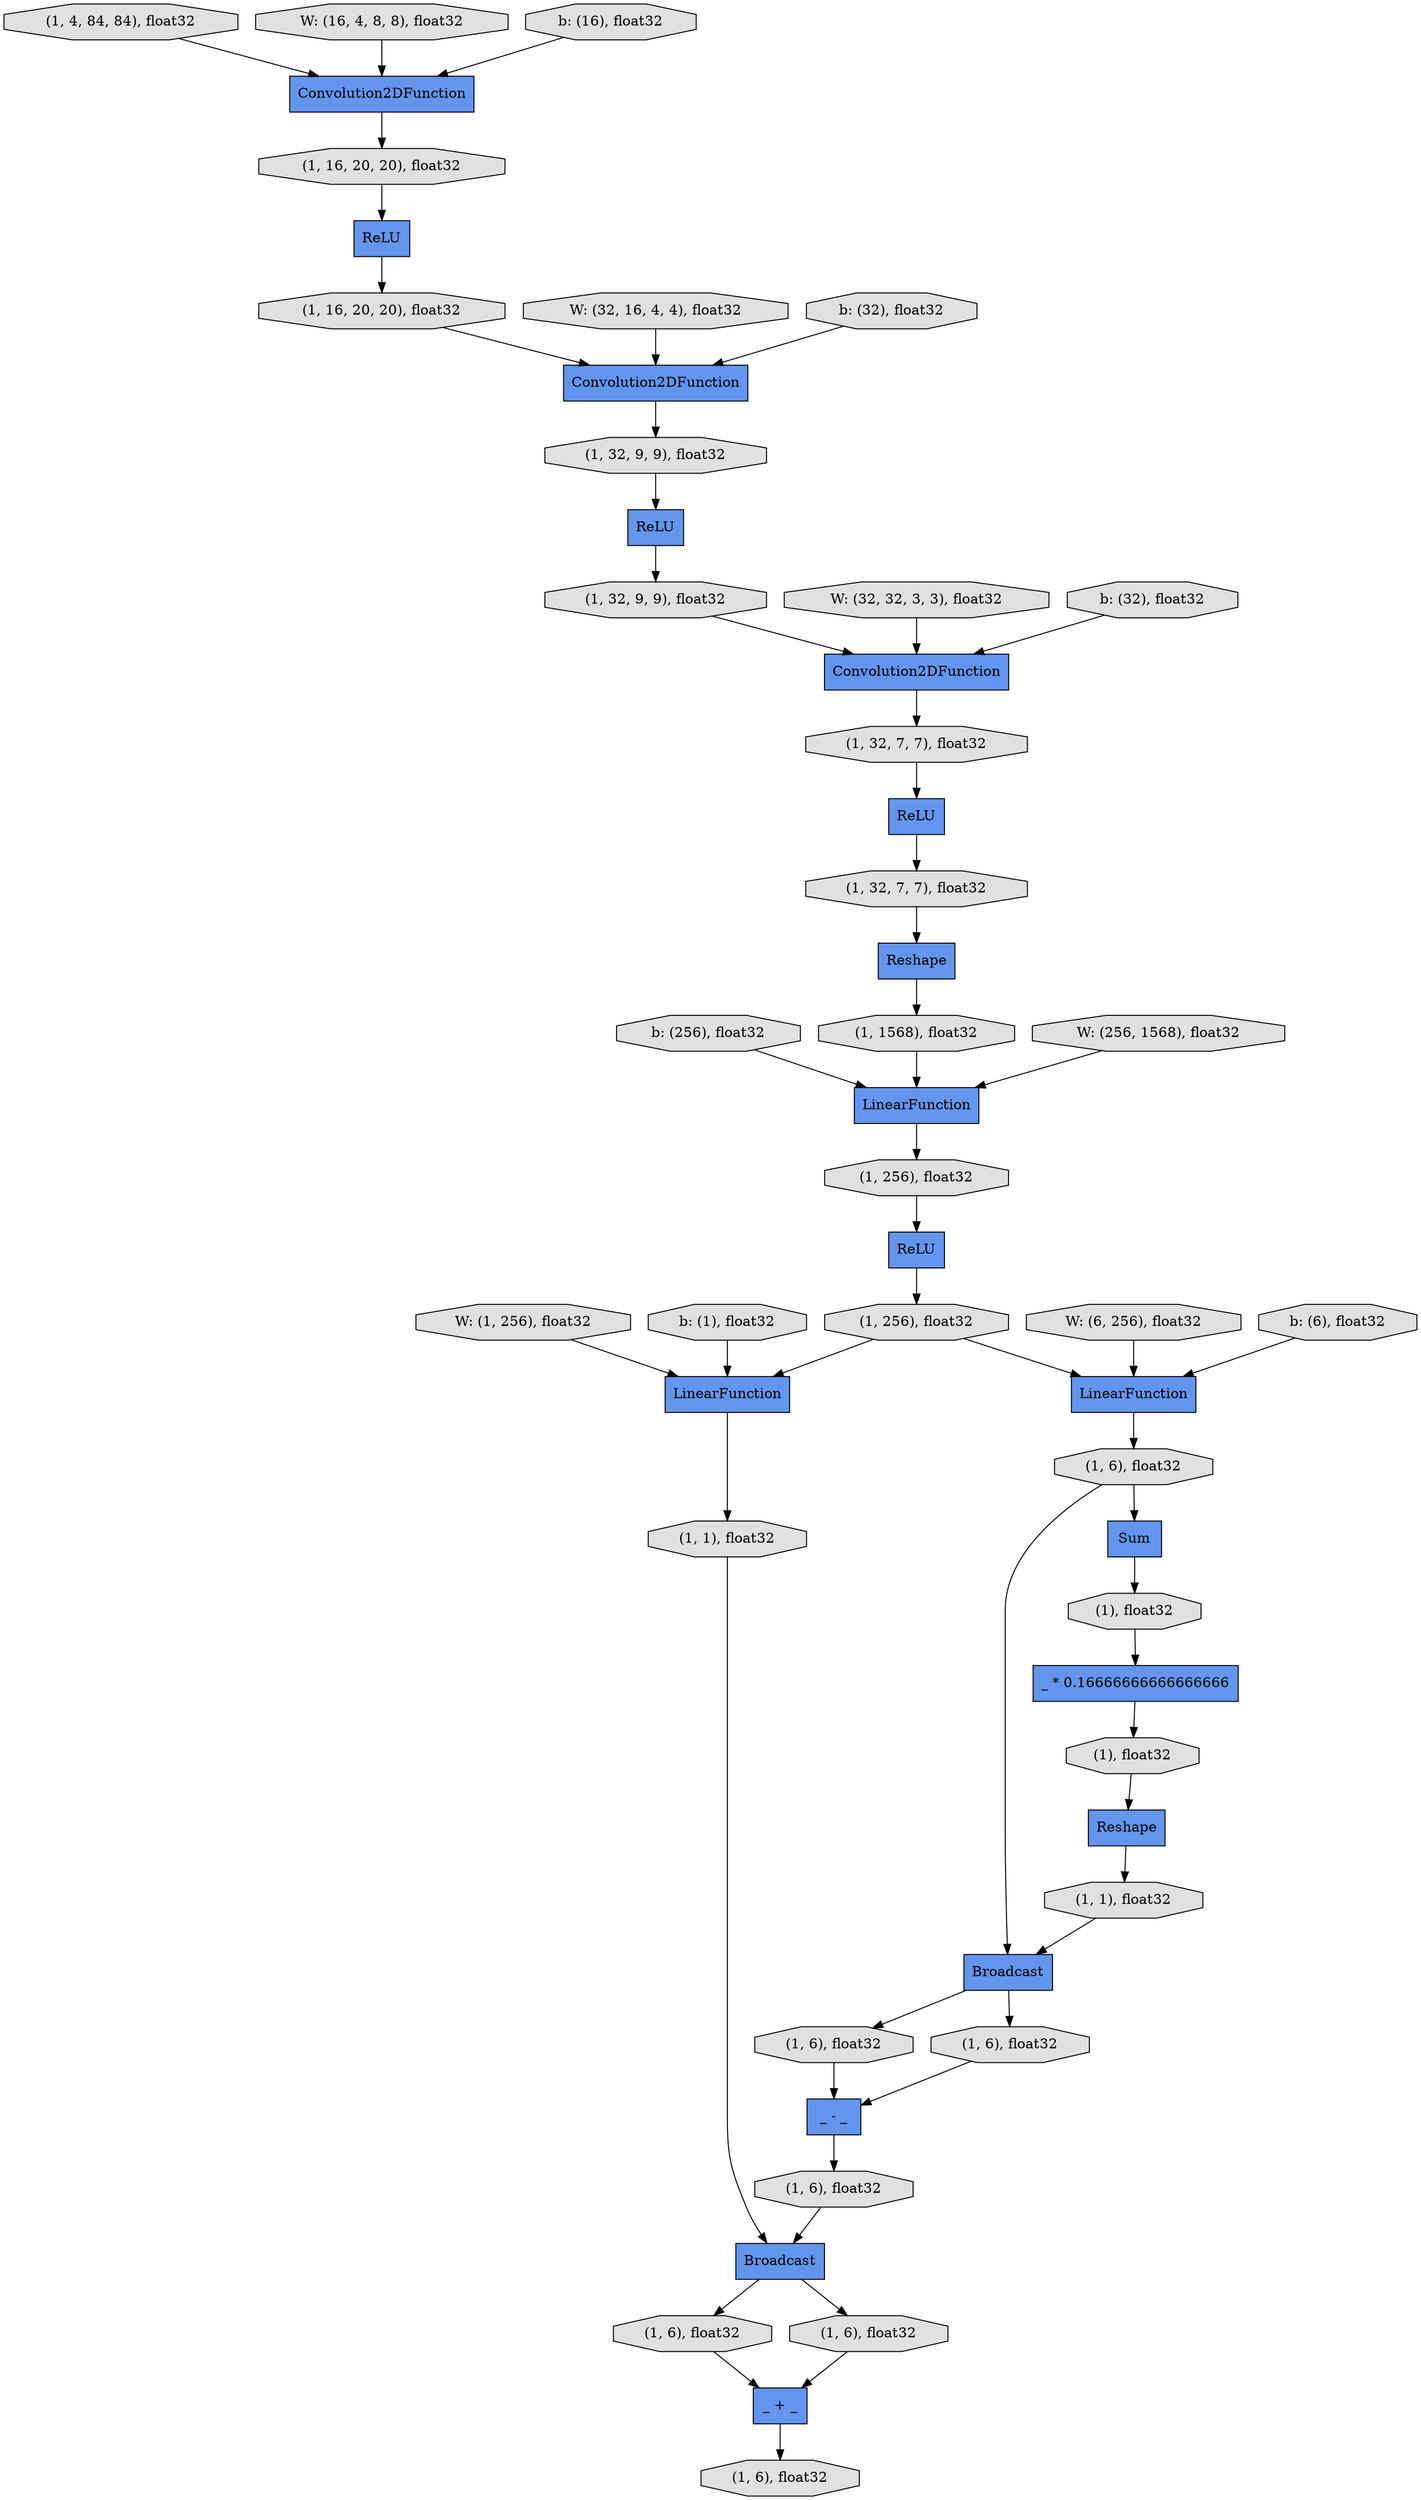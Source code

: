 digraph graphname{rankdir=TB;140649063409704 [label="(1), float32",shape="octagon",fillcolor="#E0E0E0",style="filled"];140649063407744 [label="(1, 16, 20, 20), float32",shape="octagon",fillcolor="#E0E0E0",style="filled"];140649063409816 [label="_ * 0.16666666666666666",shape="record",fillcolor="#6495ED",style="filled"];140649063350400 [label="W: (32, 16, 4, 4), float32",shape="octagon",fillcolor="#E0E0E0",style="filled"];140649063352584 [label="W: (6, 256), float32",shape="octagon",fillcolor="#E0E0E0",style="filled"];140649063409984 [label="Broadcast",shape="record",fillcolor="#6495ED",style="filled"];140649063407968 [label="(1, 32, 9, 9), float32",shape="octagon",fillcolor="#E0E0E0",style="filled"];140649063410096 [label="(1), float32",shape="octagon",fillcolor="#E0E0E0",style="filled"];140649063408080 [label="Reshape",shape="record",fillcolor="#6495ED",style="filled"];140649063350736 [label="b: (32), float32",shape="octagon",fillcolor="#E0E0E0",style="filled"];140649063408192 [label="(1, 32, 9, 9), float32",shape="octagon",fillcolor="#E0E0E0",style="filled"];140649063410264 [label="_ - _",shape="record",fillcolor="#6495ED",style="filled"];140649063352920 [label="b: (6), float32",shape="octagon",fillcolor="#E0E0E0",style="filled"];140649063410320 [label="(1, 1), float32",shape="octagon",fillcolor="#E0E0E0",style="filled"];140649063352248 [label="b: (256), float32",shape="octagon",fillcolor="#E0E0E0",style="filled"];140649063410432 [label="LinearFunction",shape="record",fillcolor="#6495ED",style="filled"];140649063408416 [label="(1, 32, 7, 7), float32",shape="octagon",fillcolor="#E0E0E0",style="filled"];140649063410488 [label="(1, 6), float32",shape="octagon",fillcolor="#E0E0E0",style="filled"];140649063408472 [label="ReLU",shape="record",fillcolor="#6495ED",style="filled"];140649063351128 [label="W: (32, 32, 3, 3), float32",shape="octagon",fillcolor="#E0E0E0",style="filled"];140649063408528 [label="(1, 32, 7, 7), float32",shape="octagon",fillcolor="#E0E0E0",style="filled"];140649063410600 [label="(1, 6), float32",shape="octagon",fillcolor="#E0E0E0",style="filled"];140649063353368 [label="W: (1, 256), float32",shape="octagon",fillcolor="#E0E0E0",style="filled"];140649170029592 [label="Convolution2DFunction",shape="record",fillcolor="#6495ED",style="filled"];140649063410768 [label="(1, 6), float32",shape="octagon",fillcolor="#E0E0E0",style="filled"];140649063351464 [label="b: (32), float32",shape="octagon",fillcolor="#E0E0E0",style="filled"];140649063410880 [label="_ + _",shape="record",fillcolor="#6495ED",style="filled"];140649063408864 [label="(1, 1568), float32",shape="octagon",fillcolor="#E0E0E0",style="filled"];140649063410936 [label="(1, 1), float32",shape="octagon",fillcolor="#E0E0E0",style="filled"];140649063408920 [label="LinearFunction",shape="record",fillcolor="#6495ED",style="filled"];140649063353704 [label="b: (1), float32",shape="octagon",fillcolor="#E0E0E0",style="filled"];140649063411104 [label="(1, 6), float32",shape="octagon",fillcolor="#E0E0E0",style="filled"];140649063409088 [label="(1, 256), float32",shape="octagon",fillcolor="#E0E0E0",style="filled"];140649063409144 [label="(1, 256), float32",shape="octagon",fillcolor="#E0E0E0",style="filled"];140649063411216 [label="(1, 6), float32",shape="octagon",fillcolor="#E0E0E0",style="filled"];140649169931792 [label="ReLU",shape="record",fillcolor="#6495ED",style="filled"];140649063409200 [label="LinearFunction",shape="record",fillcolor="#6495ED",style="filled"];140649063411272 [label="(1, 6), float32",shape="octagon",fillcolor="#E0E0E0",style="filled"];140649063353872 [label="ReLU",shape="record",fillcolor="#6495ED",style="filled"];140649063409256 [label="Sum",shape="record",fillcolor="#6495ED",style="filled"];140649063351912 [label="W: (256, 1568), float32",shape="octagon",fillcolor="#E0E0E0",style="filled"];140649063353984 [label="(1, 4, 84, 84), float32",shape="octagon",fillcolor="#E0E0E0",style="filled"];140649063409312 [label="Broadcast",shape="record",fillcolor="#6495ED",style="filled"];140649063354040 [label="ReLU",shape="record",fillcolor="#6495ED",style="filled"];140650681441976 [label="W: (16, 4, 8, 8), float32",shape="octagon",fillcolor="#E0E0E0",style="filled"];140649063354096 [label="Convolution2DFunction",shape="record",fillcolor="#6495ED",style="filled"];140649170030320 [label="b: (16), float32",shape="octagon",fillcolor="#E0E0E0",style="filled"];140649063409424 [label="(1, 6), float32",shape="octagon",fillcolor="#E0E0E0",style="filled"];140649063354208 [label="(1, 16, 20, 20), float32",shape="octagon",fillcolor="#E0E0E0",style="filled"];140649063409592 [label="Reshape",shape="record",fillcolor="#6495ED",style="filled"];140649063354320 [label="Convolution2DFunction",shape="record",fillcolor="#6495ED",style="filled"];140649063408864 -> 140649063408920;140649063354040 -> 140649063408192;140649063410264 -> 140649063410768;140649063411216 -> 140649063410880;140649063410096 -> 140649063409592;140649063409144 -> 140649063410432;140649063353704 -> 140649063410432;140649063409088 -> 140649063408472;140649063410880 -> 140649063411272;140649063408472 -> 140649063409144;140649063410432 -> 140649063410936;140649063351464 -> 140649063354320;140649063408416 -> 140649169931792;140649063407744 -> 140649063354096;140649063350400 -> 140649063354096;140649063354096 -> 140649063407968;140649063354320 -> 140649063408416;140649169931792 -> 140649063408528;140649063409704 -> 140649063409816;140649063408920 -> 140649063409088;140649063351128 -> 140649063354320;140649063410936 -> 140649063409312;140649170030320 -> 140649170029592;140649063410600 -> 140649063410264;140649063352248 -> 140649063408920;140649063409312 -> 140649063411104;140649063408080 -> 140649063408864;140649063409144 -> 140649063409200;140649063351912 -> 140649063408920;140649063407968 -> 140649063354040;140649063411104 -> 140649063410880;140649063409984 -> 140649063410600;140649063410768 -> 140649063409312;140649170029592 -> 140649063354208;140649063353984 -> 140649170029592;140649063353368 -> 140649063410432;140649063352584 -> 140649063409200;140649063353872 -> 140649063407744;140650681441976 -> 140649170029592;140649063409312 -> 140649063411216;140649063409592 -> 140649063410320;140649063409200 -> 140649063409424;140649063352920 -> 140649063409200;140649063408192 -> 140649063354320;140649063408528 -> 140649063408080;140649063409816 -> 140649063410096;140649063409424 -> 140649063409256;140649063410320 -> 140649063409984;140649063409424 -> 140649063409984;140649063410488 -> 140649063410264;140649063409256 -> 140649063409704;140649063409984 -> 140649063410488;140649063354208 -> 140649063353872;140649063350736 -> 140649063354096;}